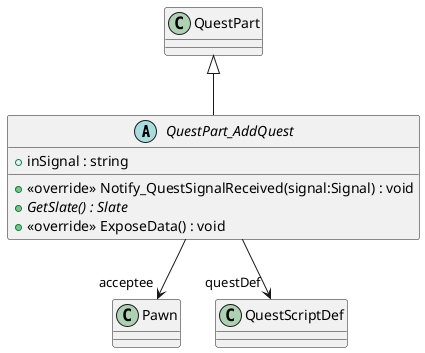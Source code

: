 @startuml
abstract class QuestPart_AddQuest {
    + inSignal : string
    + <<override>> Notify_QuestSignalReceived(signal:Signal) : void
    + {abstract} GetSlate() : Slate
    + <<override>> ExposeData() : void
}
QuestPart <|-- QuestPart_AddQuest
QuestPart_AddQuest --> "acceptee" Pawn
QuestPart_AddQuest --> "questDef" QuestScriptDef
@enduml
